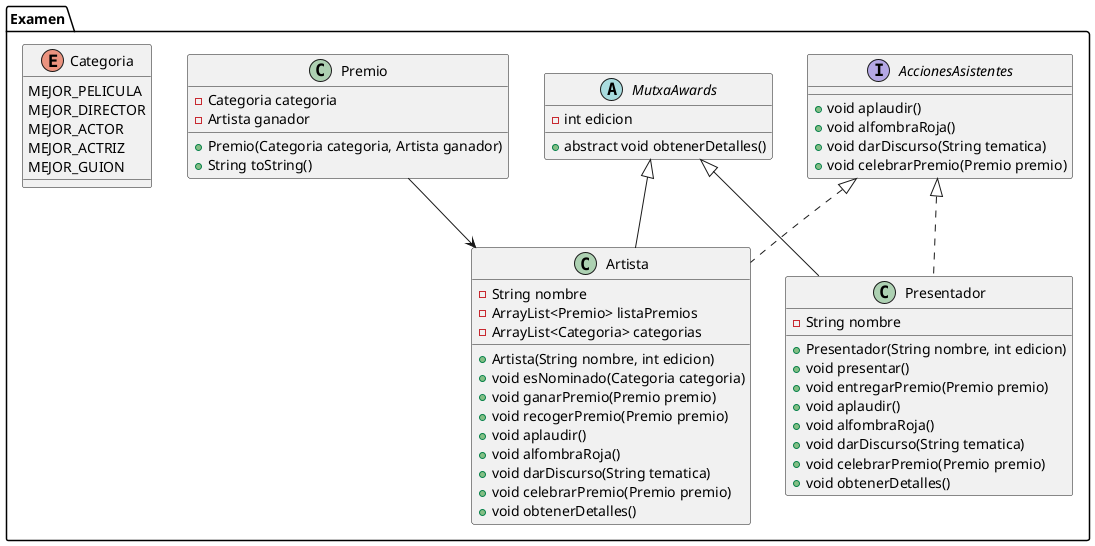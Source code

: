 @startuml
package Examen {
    interface AccionesAsistentes {
        +void aplaudir()
        +void alfombraRoja()
        +void darDiscurso(String tematica)
        +void celebrarPremio(Premio premio)
    }

    abstract class MutxaAwards {
        -int edicion
        +abstract void obtenerDetalles()
    }

    class Artista extends MutxaAwards implements AccionesAsistentes {
        -String nombre
        -ArrayList<Premio> listaPremios
        -ArrayList<Categoria> categorias
        +Artista(String nombre, int edicion)
        +void esNominado(Categoria categoria)
        +void ganarPremio(Premio premio)
        +void recogerPremio(Premio premio)
        +void aplaudir()
        +void alfombraRoja()
        +void darDiscurso(String tematica)
        +void celebrarPremio(Premio premio)
        +void obtenerDetalles()
    }

    class Presentador extends MutxaAwards implements AccionesAsistentes {
        -String nombre
        +Presentador(String nombre, int edicion)
        +void presentar()
        +void entregarPremio(Premio premio)
        +void aplaudir()
        +void alfombraRoja()
        +void darDiscurso(String tematica)
        +void celebrarPremio(Premio premio)
        +void obtenerDetalles()
    }

    class Premio {
        -Categoria categoria
        -Artista ganador
        +Premio(Categoria categoria, Artista ganador)
        +String toString()
    }

    enum Categoria {
        MEJOR_PELICULA
        MEJOR_DIRECTOR
        MEJOR_ACTOR
        MEJOR_ACTRIZ
        MEJOR_GUION
    }

    Premio --> Artista
}
@enduml